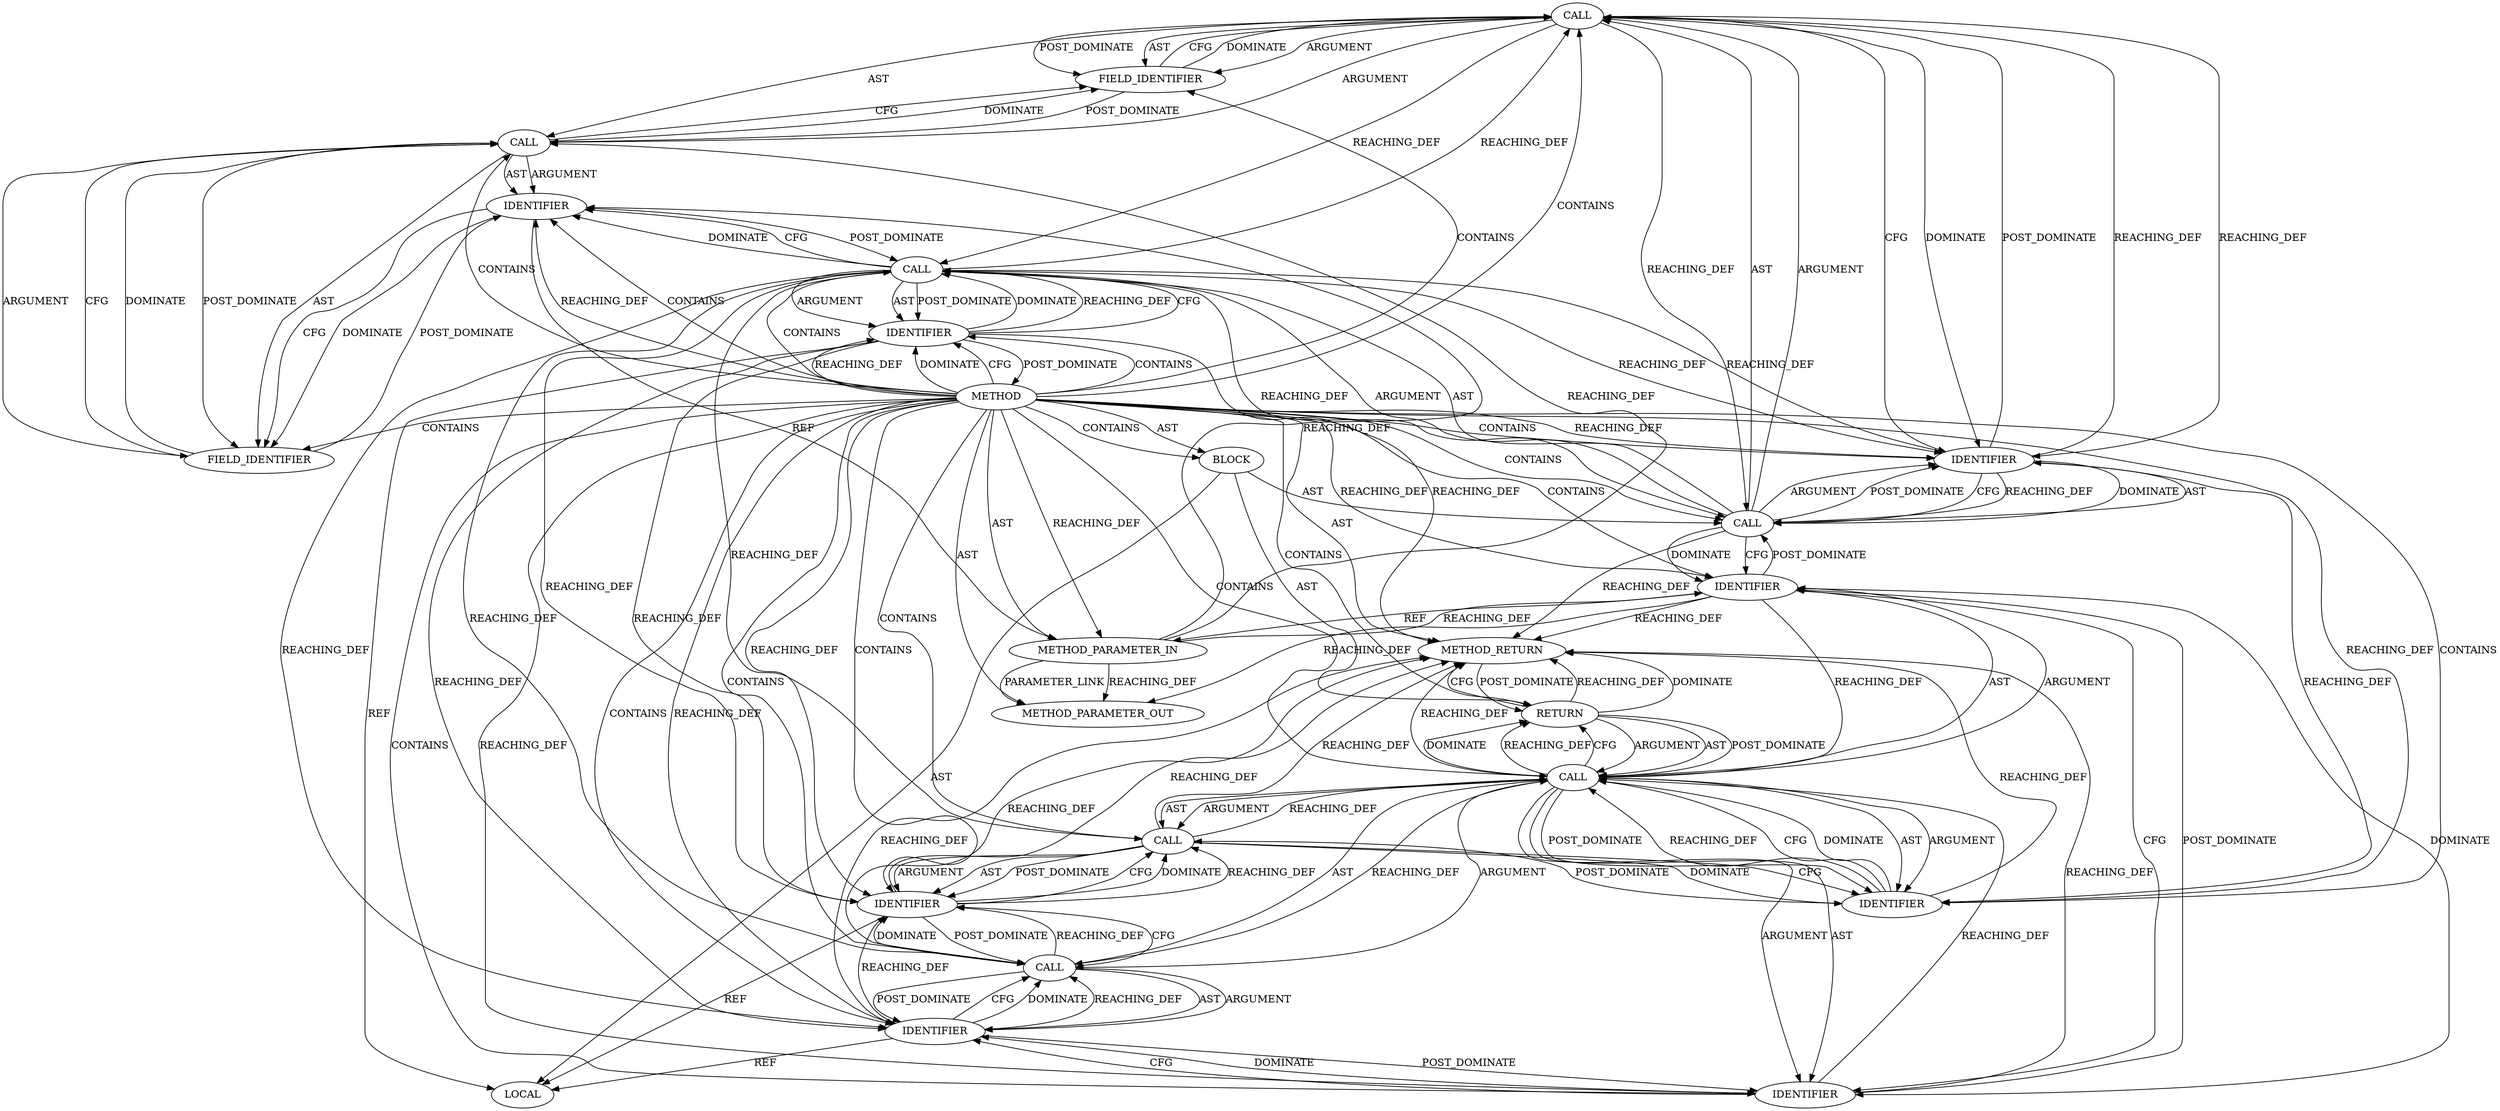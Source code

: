 digraph {
  3234 [label=CALL ORDER=2 ARGUMENT_INDEX=2 CODE="con->v2.in_buf" COLUMN_NUMBER=19 METHOD_FULL_NAME="<operator>.fieldAccess" LINE_NUMBER=1009 TYPE_FULL_NAME="<empty>" DISPATCH_TYPE="STATIC_DISPATCH" SIGNATURE="" NAME="<operator>.fieldAccess"]
  3246 [label=CALL ORDER=4 ARGUMENT_INDEX=4 CODE="&sg" COLUMN_NUMBER=36 METHOD_FULL_NAME="<operator>.addressOf" LINE_NUMBER=1010 TYPE_FULL_NAME="<empty>" DISPATCH_TYPE="STATIC_DISPATCH" SIGNATURE="" NAME="<operator>.addressOf"]
  3244 [label=CALL ORDER=3 ARGUMENT_INDEX=3 CODE="&sg" COLUMN_NUMBER=31 METHOD_FULL_NAME="<operator>.addressOf" LINE_NUMBER=1010 TYPE_FULL_NAME="<empty>" DISPATCH_TYPE="STATIC_DISPATCH" SIGNATURE="" NAME="<operator>.addressOf"]
  3240 [label=RETURN ORDER=3 ARGUMENT_INDEX=-1 CODE="return gcm_crypt(con, false, &sg, &sg, CEPH_PREAMBLE_SECURE_LEN);" COLUMN_NUMBER=2 LINE_NUMBER=1010]
  3249 [label=METHOD_RETURN ORDER=3 CODE="RET" COLUMN_NUMBER=1 LINE_NUMBER=1005 TYPE_FULL_NAME="int" EVALUATION_STRATEGY="BY_VALUE"]
  3248 [label=IDENTIFIER ORDER=5 ARGUMENT_INDEX=5 CODE="CEPH_PREAMBLE_SECURE_LEN" COLUMN_NUMBER=41 LINE_NUMBER=1010 TYPE_FULL_NAME="ANY" NAME="CEPH_PREAMBLE_SECURE_LEN"]
  3243 [label=IDENTIFIER ORDER=2 ARGUMENT_INDEX=2 CODE="false" COLUMN_NUMBER=24 LINE_NUMBER=1010 TYPE_FULL_NAME="ANY" NAME="false"]
  3227 [label=METHOD COLUMN_NUMBER=1 LINE_NUMBER=1005 COLUMN_NUMBER_END=1 IS_EXTERNAL=false SIGNATURE="int decrypt_preamble (ceph_connection*)" NAME="decrypt_preamble" AST_PARENT_TYPE="TYPE_DECL" AST_PARENT_FULL_NAME="file_code_old-a282a2f-decode_preamble-523.c:<global>" ORDER=54 CODE="static int decrypt_preamble(struct ceph_connection *con)
{
	struct scatterlist sg;

	sg_init_one(&sg, con->v2.in_buf, CEPH_PREAMBLE_SECURE_LEN);
	return gcm_crypt(con, false, &sg, &sg, CEPH_PREAMBLE_SECURE_LEN);
}" FULL_NAME="decrypt_preamble" LINE_NUMBER_END=1011 FILENAME="file_code_old-a282a2f-decode_preamble-523.c"]
  13104 [label=METHOD_PARAMETER_OUT ORDER=1 CODE="struct ceph_connection *con" IS_VARIADIC=false COLUMN_NUMBER=29 LINE_NUMBER=1005 TYPE_FULL_NAME="ceph_connection*" EVALUATION_STRATEGY="BY_VALUE" INDEX=1 NAME="con"]
  3236 [label=IDENTIFIER ORDER=1 ARGUMENT_INDEX=1 CODE="con" COLUMN_NUMBER=19 LINE_NUMBER=1009 TYPE_FULL_NAME="ceph_connection*" NAME="con"]
  3230 [label=LOCAL ORDER=1 CODE="struct scatterlist sg" COLUMN_NUMBER=21 LINE_NUMBER=1007 TYPE_FULL_NAME="scatterlist" NAME="sg"]
  3238 [label=FIELD_IDENTIFIER ORDER=2 ARGUMENT_INDEX=2 CODE="in_buf" COLUMN_NUMBER=19 LINE_NUMBER=1009 CANONICAL_NAME="in_buf"]
  3241 [label=CALL ORDER=1 ARGUMENT_INDEX=-1 CODE="gcm_crypt(con, false, &sg, &sg, CEPH_PREAMBLE_SECURE_LEN)" COLUMN_NUMBER=9 METHOD_FULL_NAME="gcm_crypt" LINE_NUMBER=1010 TYPE_FULL_NAME="<empty>" DISPATCH_TYPE="STATIC_DISPATCH" SIGNATURE="" NAME="gcm_crypt"]
  3245 [label=IDENTIFIER ORDER=1 ARGUMENT_INDEX=1 CODE="sg" COLUMN_NUMBER=32 LINE_NUMBER=1010 TYPE_FULL_NAME="scatterlist" NAME="sg"]
  3231 [label=CALL ORDER=2 ARGUMENT_INDEX=-1 CODE="sg_init_one(&sg, con->v2.in_buf, CEPH_PREAMBLE_SECURE_LEN)" COLUMN_NUMBER=2 METHOD_FULL_NAME="sg_init_one" LINE_NUMBER=1009 TYPE_FULL_NAME="<empty>" DISPATCH_TYPE="STATIC_DISPATCH" SIGNATURE="" NAME="sg_init_one"]
  3237 [label=FIELD_IDENTIFIER ORDER=2 ARGUMENT_INDEX=2 CODE="v2" COLUMN_NUMBER=19 LINE_NUMBER=1009 CANONICAL_NAME="v2"]
  3235 [label=CALL ORDER=1 ARGUMENT_INDEX=1 CODE="con->v2" COLUMN_NUMBER=19 METHOD_FULL_NAME="<operator>.indirectFieldAccess" LINE_NUMBER=1009 TYPE_FULL_NAME="<empty>" DISPATCH_TYPE="STATIC_DISPATCH" SIGNATURE="" NAME="<operator>.indirectFieldAccess"]
  3247 [label=IDENTIFIER ORDER=1 ARGUMENT_INDEX=1 CODE="sg" COLUMN_NUMBER=37 LINE_NUMBER=1010 TYPE_FULL_NAME="scatterlist" NAME="sg"]
  3233 [label=IDENTIFIER ORDER=1 ARGUMENT_INDEX=1 CODE="sg" COLUMN_NUMBER=15 LINE_NUMBER=1009 TYPE_FULL_NAME="scatterlist" NAME="sg"]
  3229 [label=BLOCK ORDER=2 ARGUMENT_INDEX=-1 CODE="{
	struct scatterlist sg;

	sg_init_one(&sg, con->v2.in_buf, CEPH_PREAMBLE_SECURE_LEN);
	return gcm_crypt(con, false, &sg, &sg, CEPH_PREAMBLE_SECURE_LEN);
}" COLUMN_NUMBER=1 LINE_NUMBER=1006 TYPE_FULL_NAME="void"]
  3239 [label=IDENTIFIER ORDER=3 ARGUMENT_INDEX=3 CODE="CEPH_PREAMBLE_SECURE_LEN" COLUMN_NUMBER=35 LINE_NUMBER=1009 TYPE_FULL_NAME="ANY" NAME="CEPH_PREAMBLE_SECURE_LEN"]
  3232 [label=CALL ORDER=1 ARGUMENT_INDEX=1 CODE="&sg" COLUMN_NUMBER=14 METHOD_FULL_NAME="<operator>.addressOf" LINE_NUMBER=1009 TYPE_FULL_NAME="<empty>" DISPATCH_TYPE="STATIC_DISPATCH" SIGNATURE="" NAME="<operator>.addressOf"]
  3242 [label=IDENTIFIER ORDER=1 ARGUMENT_INDEX=1 CODE="con" COLUMN_NUMBER=19 LINE_NUMBER=1010 TYPE_FULL_NAME="ceph_connection*" NAME="con"]
  3228 [label=METHOD_PARAMETER_IN ORDER=1 CODE="struct ceph_connection *con" IS_VARIADIC=false COLUMN_NUMBER=29 LINE_NUMBER=1005 TYPE_FULL_NAME="ceph_connection*" EVALUATION_STRATEGY="BY_VALUE" INDEX=1 NAME="con"]
  3243 -> 3249 [label=REACHING_DEF VARIABLE="false"]
  3231 -> 3234 [label=AST ]
  3227 -> 3237 [label=CONTAINS ]
  3234 -> 3238 [label=ARGUMENT ]
  3231 -> 3234 [label=ARGUMENT ]
  3235 -> 3236 [label=ARGUMENT ]
  3227 -> 3233 [label=CONTAINS ]
  3227 -> 3243 [label=CONTAINS ]
  3241 -> 3248 [label=POST_DOMINATE ]
  3231 -> 3242 [label=DOMINATE ]
  3235 -> 3237 [label=POST_DOMINATE ]
  3232 -> 3233 [label=POST_DOMINATE ]
  3245 -> 3230 [label=REF ]
  3234 -> 3239 [label=REACHING_DEF VARIABLE="con->v2.in_buf"]
  3227 -> 3241 [label=CONTAINS ]
  3238 -> 3234 [label=CFG ]
  3227 -> 3239 [label=REACHING_DEF VARIABLE=""]
  3236 -> 3228 [label=REF ]
  3241 -> 3248 [label=AST ]
  3239 -> 3231 [label=DOMINATE ]
  3237 -> 3235 [label=CFG ]
  3234 -> 3238 [label=POST_DOMINATE ]
  3236 -> 3237 [label=CFG ]
  3232 -> 3245 [label=REACHING_DEF VARIABLE="&sg"]
  3227 -> 3246 [label=CONTAINS ]
  3242 -> 3241 [label=REACHING_DEF VARIABLE="con"]
  3246 -> 3248 [label=DOMINATE ]
  3235 -> 3236 [label=AST ]
  3244 -> 3247 [label=REACHING_DEF VARIABLE="&sg"]
  3227 -> 3242 [label=REACHING_DEF VARIABLE=""]
  3235 -> 3238 [label=CFG ]
  3244 -> 3247 [label=CFG ]
  3239 -> 3232 [label=REACHING_DEF VARIABLE="CEPH_PREAMBLE_SECURE_LEN"]
  3244 -> 3249 [label=REACHING_DEF VARIABLE="&sg"]
  3249 -> 3240 [label=POST_DOMINATE ]
  3240 -> 3249 [label=REACHING_DEF VARIABLE="<RET>"]
  3234 -> 3239 [label=CFG ]
  3245 -> 3244 [label=CFG ]
  3227 -> 3238 [label=CONTAINS ]
  3247 -> 3249 [label=REACHING_DEF VARIABLE="sg"]
  3237 -> 3236 [label=POST_DOMINATE ]
  3231 -> 3239 [label=AST ]
  3239 -> 3231 [label=CFG ]
  3231 -> 3249 [label=REACHING_DEF VARIABLE="sg_init_one(&sg, con->v2.in_buf, CEPH_PREAMBLE_SECURE_LEN)"]
  3227 -> 3245 [label=REACHING_DEF VARIABLE=""]
  3242 -> 3228 [label=REF ]
  3236 -> 3237 [label=DOMINATE ]
  3242 -> 3249 [label=REACHING_DEF VARIABLE="con"]
  3229 -> 3240 [label=AST ]
  3246 -> 3241 [label=REACHING_DEF VARIABLE="&sg"]
  3242 -> 3243 [label=CFG ]
  3227 -> 3242 [label=CONTAINS ]
  3239 -> 3234 [label=POST_DOMINATE ]
  3232 -> 3233 [label=ARGUMENT ]
  3245 -> 3243 [label=POST_DOMINATE ]
  3243 -> 3245 [label=CFG ]
  3234 -> 3239 [label=DOMINATE ]
  3248 -> 3246 [label=POST_DOMINATE ]
  3239 -> 3248 [label=REACHING_DEF VARIABLE="CEPH_PREAMBLE_SECURE_LEN"]
  3232 -> 3231 [label=REACHING_DEF VARIABLE="&sg"]
  3241 -> 3244 [label=AST ]
  3240 -> 3249 [label=DOMINATE ]
  3247 -> 3244 [label=POST_DOMINATE ]
  3235 -> 3238 [label=DOMINATE ]
  3227 -> 3249 [label=AST ]
  3234 -> 3231 [label=REACHING_DEF VARIABLE="con->v2.in_buf"]
  3232 -> 3233 [label=AST ]
  3227 -> 3229 [label=CONTAINS ]
  3228 -> 13104 [label=REACHING_DEF VARIABLE="con"]
  3248 -> 3249 [label=REACHING_DEF VARIABLE="CEPH_PREAMBLE_SECURE_LEN"]
  3244 -> 3245 [label=AST ]
  3228 -> 13104 [label=PARAMETER_LINK ]
  3227 -> 3233 [label=REACHING_DEF VARIABLE=""]
  3227 -> 3228 [label=AST ]
  3227 -> 3239 [label=CONTAINS ]
  3241 -> 3246 [label=ARGUMENT ]
  3240 -> 3241 [label=ARGUMENT ]
  3242 -> 3243 [label=DOMINATE ]
  3244 -> 3247 [label=DOMINATE ]
  3244 -> 3245 [label=ARGUMENT ]
  3245 -> 3249 [label=REACHING_DEF VARIABLE="sg"]
  3246 -> 3247 [label=ARGUMENT ]
  3232 -> 3244 [label=REACHING_DEF VARIABLE="&sg"]
  3233 -> 3232 [label=DOMINATE ]
  3235 -> 3237 [label=ARGUMENT ]
  3229 -> 3230 [label=AST ]
  3234 -> 3235 [label=ARGUMENT ]
  3246 -> 3249 [label=REACHING_DEF VARIABLE="&sg"]
  3247 -> 3246 [label=CFG ]
  3241 -> 3244 [label=ARGUMENT ]
  3227 -> 13104 [label=AST ]
  3240 -> 3249 [label=CFG ]
  3241 -> 3240 [label=DOMINATE ]
  3231 -> 3239 [label=ARGUMENT ]
  3227 -> 3234 [label=CONTAINS ]
  3236 -> 3232 [label=POST_DOMINATE ]
  3247 -> 3230 [label=REF ]
  3234 -> 3232 [label=REACHING_DEF VARIABLE="con->v2.in_buf"]
  3227 -> 3229 [label=AST ]
  3227 -> 3245 [label=CONTAINS ]
  3233 -> 3245 [label=REACHING_DEF VARIABLE="sg"]
  3227 -> 3248 [label=CONTAINS ]
  3238 -> 3234 [label=DOMINATE ]
  3232 -> 3239 [label=REACHING_DEF VARIABLE="&sg"]
  3233 -> 3230 [label=REF ]
  3242 -> 13104 [label=REACHING_DEF VARIABLE="con"]
  3246 -> 3247 [label=AST ]
  3228 -> 3235 [label=REACHING_DEF VARIABLE="con"]
  3232 -> 3246 [label=REACHING_DEF VARIABLE="&sg"]
  3227 -> 3232 [label=CONTAINS ]
  3234 -> 3238 [label=AST ]
  3244 -> 3241 [label=REACHING_DEF VARIABLE="&sg"]
  3235 -> 3237 [label=AST ]
  3227 -> 3233 [label=DOMINATE ]
  3233 -> 3227 [label=POST_DOMINATE ]
  3229 -> 3231 [label=AST ]
  3240 -> 3241 [label=AST ]
  3227 -> 3228 [label=REACHING_DEF VARIABLE=""]
  3245 -> 3244 [label=DOMINATE ]
  3238 -> 3235 [label=POST_DOMINATE ]
  3232 -> 3236 [label=DOMINATE ]
  3241 -> 3240 [label=REACHING_DEF VARIABLE="gcm_crypt(con, false, &sg, &sg, CEPH_PREAMBLE_SECURE_LEN)"]
  3247 -> 3246 [label=DOMINATE ]
  3237 -> 3235 [label=DOMINATE ]
  3233 -> 3232 [label=REACHING_DEF VARIABLE="sg"]
  3233 -> 3247 [label=REACHING_DEF VARIABLE="sg"]
  3241 -> 3246 [label=AST ]
  3241 -> 3240 [label=CFG ]
  3239 -> 3234 [label=REACHING_DEF VARIABLE="CEPH_PREAMBLE_SECURE_LEN"]
  3231 -> 3232 [label=ARGUMENT ]
  3248 -> 3241 [label=REACHING_DEF VARIABLE="CEPH_PREAMBLE_SECURE_LEN"]
  3234 -> 3235 [label=AST ]
  3241 -> 3243 [label=AST ]
  3239 -> 3231 [label=REACHING_DEF VARIABLE="CEPH_PREAMBLE_SECURE_LEN"]
  3227 -> 3248 [label=REACHING_DEF VARIABLE=""]
  3228 -> 3236 [label=REACHING_DEF VARIABLE="con"]
  3232 -> 3234 [label=REACHING_DEF VARIABLE="&sg"]
  3227 -> 3244 [label=CONTAINS ]
  3227 -> 3240 [label=CONTAINS ]
  3233 -> 3232 [label=CFG ]
  3227 -> 3243 [label=REACHING_DEF VARIABLE=""]
  3233 -> 3249 [label=REACHING_DEF VARIABLE="sg"]
  3245 -> 3247 [label=REACHING_DEF VARIABLE="sg"]
  3227 -> 3235 [label=CONTAINS ]
  3241 -> 3243 [label=ARGUMENT ]
  3227 -> 3236 [label=CONTAINS ]
  3242 -> 3231 [label=POST_DOMINATE ]
  3232 -> 3247 [label=REACHING_DEF VARIABLE="&sg"]
  3227 -> 3233 [label=CFG ]
  3247 -> 3246 [label=REACHING_DEF VARIABLE="sg"]
  3227 -> 3231 [label=CONTAINS ]
  3241 -> 3248 [label=ARGUMENT ]
  3227 -> 3247 [label=REACHING_DEF VARIABLE=""]
  3241 -> 3242 [label=AST ]
  3241 -> 3242 [label=ARGUMENT ]
  3244 -> 3245 [label=POST_DOMINATE ]
  3240 -> 3241 [label=POST_DOMINATE ]
  3245 -> 3244 [label=REACHING_DEF VARIABLE="sg"]
  3241 -> 3249 [label=REACHING_DEF VARIABLE="gcm_crypt(con, false, &sg, &sg, CEPH_PREAMBLE_SECURE_LEN)"]
  3227 -> 3247 [label=CONTAINS ]
  3227 -> 3236 [label=REACHING_DEF VARIABLE=""]
  3231 -> 3232 [label=AST ]
  3248 -> 3241 [label=CFG ]
  3243 -> 3242 [label=POST_DOMINATE ]
  3232 -> 3236 [label=CFG ]
  3246 -> 3247 [label=POST_DOMINATE ]
  3231 -> 3242 [label=CFG ]
  3243 -> 3241 [label=REACHING_DEF VARIABLE="false"]
  3231 -> 3239 [label=POST_DOMINATE ]
  3228 -> 3242 [label=REACHING_DEF VARIABLE="con"]
  3246 -> 3248 [label=CFG ]
  3243 -> 3245 [label=DOMINATE ]
  3248 -> 3241 [label=DOMINATE ]
}
